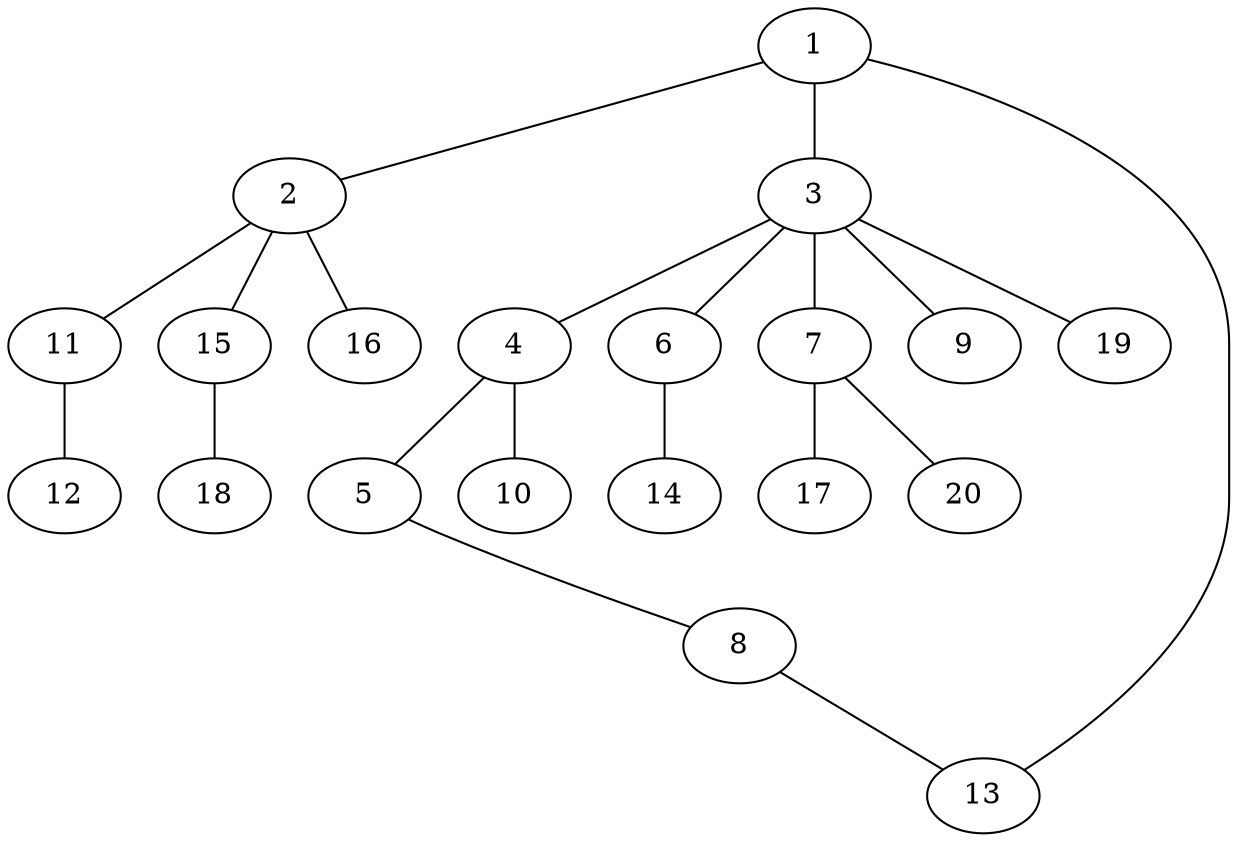 graph graphname {1--2
1--3
1--13
2--11
2--15
2--16
3--4
3--6
3--7
3--9
3--19
4--5
4--10
5--8
6--14
7--17
7--20
8--13
11--12
15--18
}